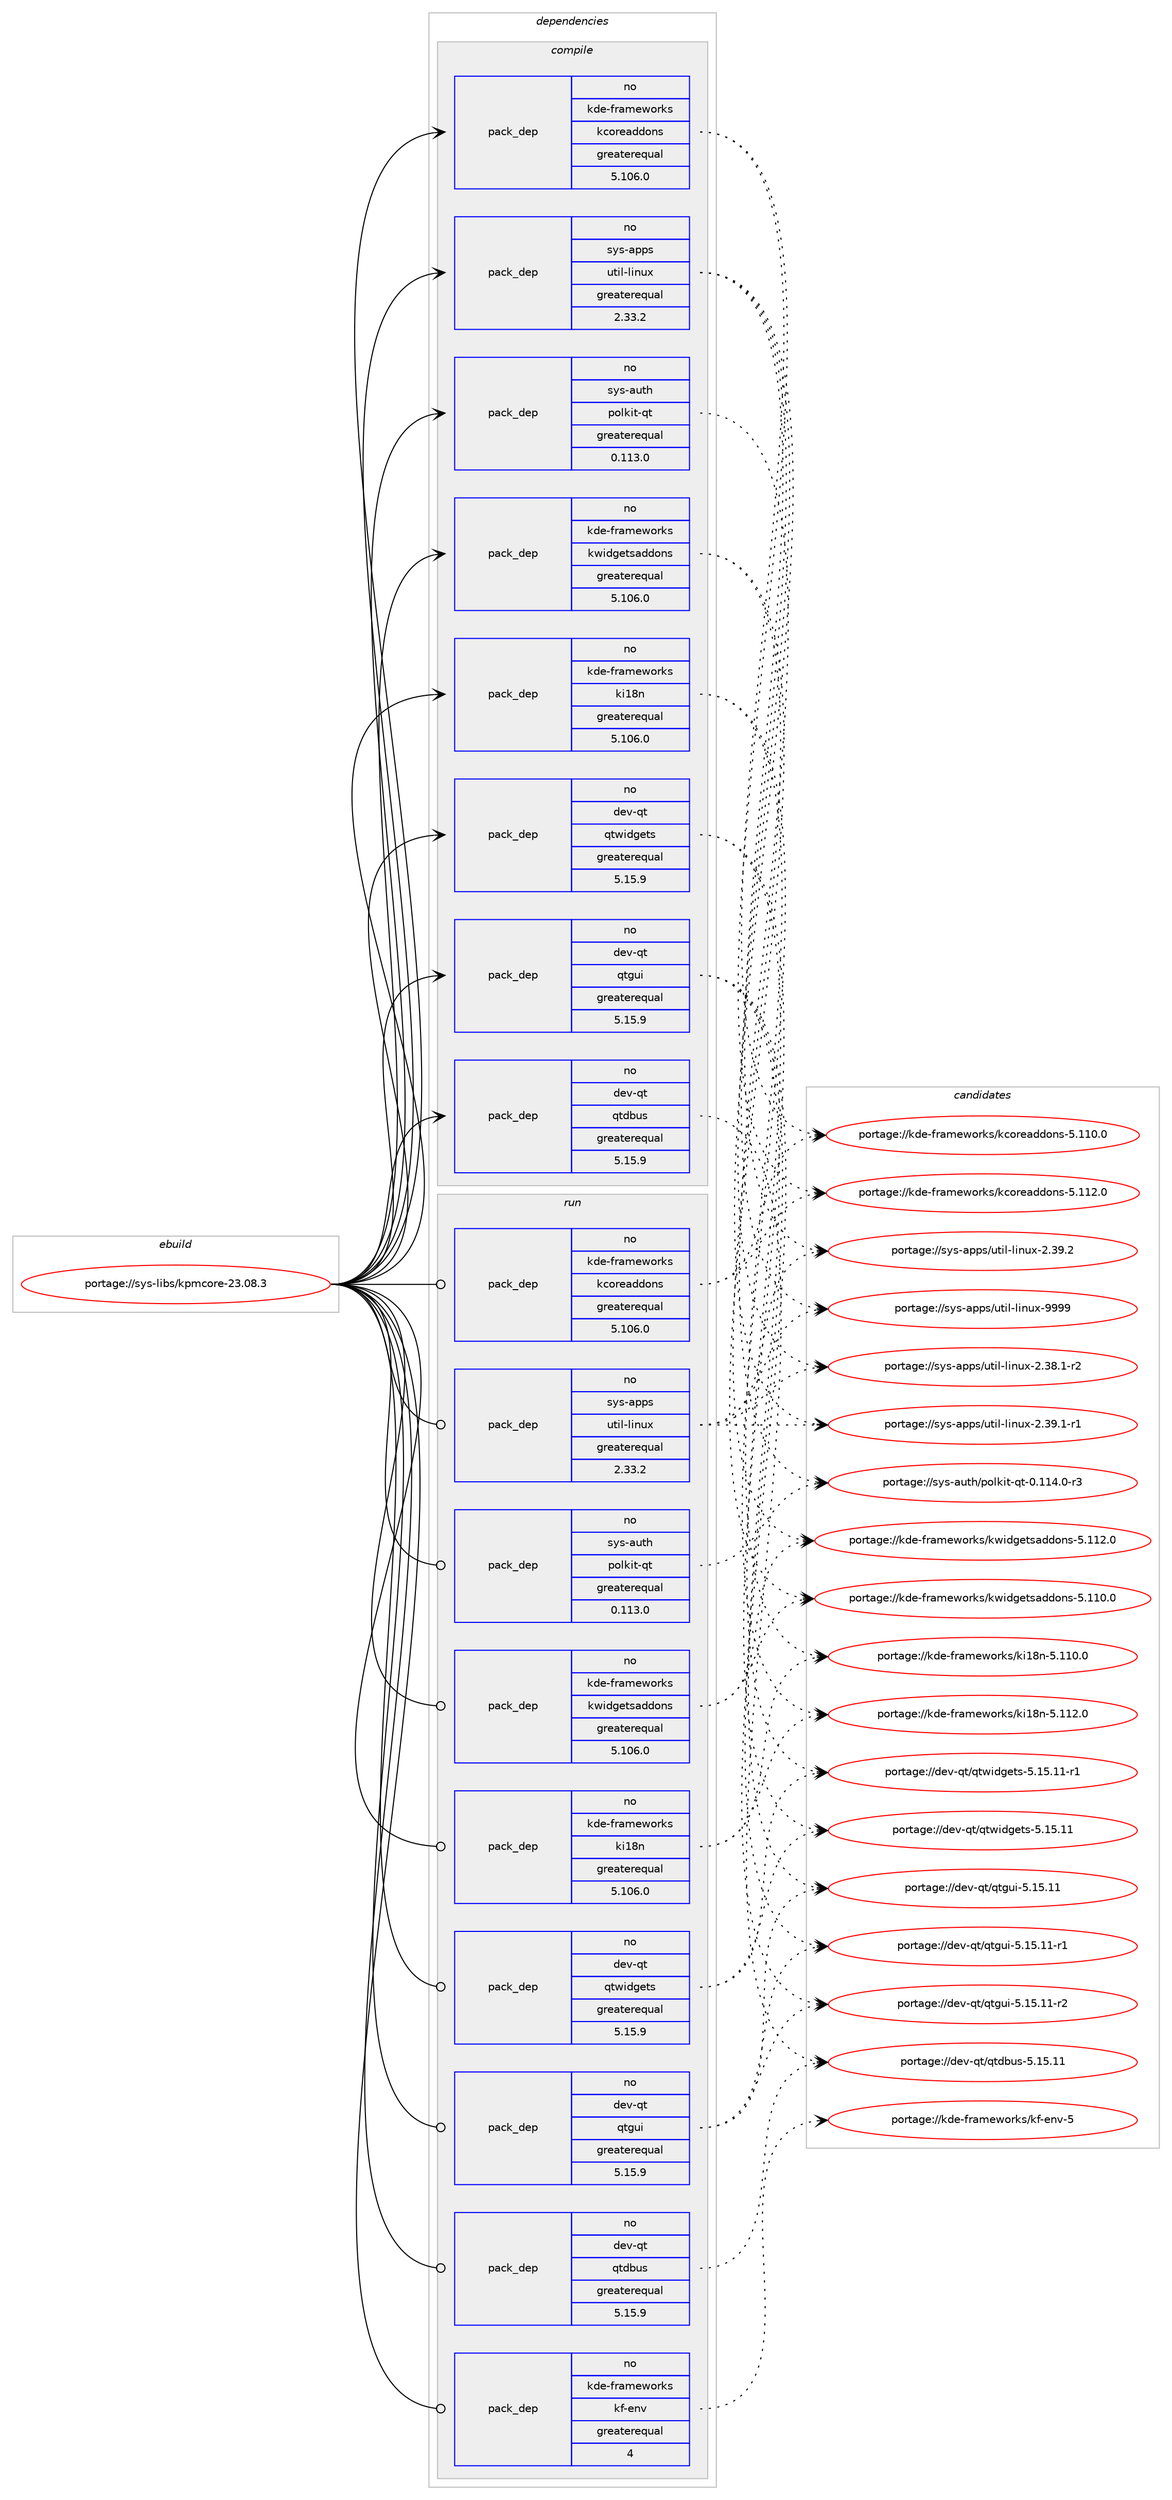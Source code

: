 digraph prolog {

# *************
# Graph options
# *************

newrank=true;
concentrate=true;
compound=true;
graph [rankdir=LR,fontname=Helvetica,fontsize=10,ranksep=1.5];#, ranksep=2.5, nodesep=0.2];
edge  [arrowhead=vee];
node  [fontname=Helvetica,fontsize=10];

# **********
# The ebuild
# **********

subgraph cluster_leftcol {
color=gray;
label=<<i>ebuild</i>>;
id [label="portage://sys-libs/kpmcore-23.08.3", color=red, width=4, href="../sys-libs/kpmcore-23.08.3.svg"];
}

# ****************
# The dependencies
# ****************

subgraph cluster_midcol {
color=gray;
label=<<i>dependencies</i>>;
subgraph cluster_compile {
fillcolor="#eeeeee";
style=filled;
label=<<i>compile</i>>;
# *** BEGIN UNKNOWN DEPENDENCY TYPE (TODO) ***
# id -> package_dependency(portage://sys-libs/kpmcore-23.08.3,install,no,dev-qt,qtcore,none,[,,],[slot(5)],[])
# *** END UNKNOWN DEPENDENCY TYPE (TODO) ***

subgraph pack467 {
dependency567 [label=<<TABLE BORDER="0" CELLBORDER="1" CELLSPACING="0" CELLPADDING="4" WIDTH="220"><TR><TD ROWSPAN="6" CELLPADDING="30">pack_dep</TD></TR><TR><TD WIDTH="110">no</TD></TR><TR><TD>dev-qt</TD></TR><TR><TD>qtdbus</TD></TR><TR><TD>greaterequal</TD></TR><TR><TD>5.15.9</TD></TR></TABLE>>, shape=none, color=blue];
}
id:e -> dependency567:w [weight=20,style="solid",arrowhead="vee"];
subgraph pack468 {
dependency568 [label=<<TABLE BORDER="0" CELLBORDER="1" CELLSPACING="0" CELLPADDING="4" WIDTH="220"><TR><TD ROWSPAN="6" CELLPADDING="30">pack_dep</TD></TR><TR><TD WIDTH="110">no</TD></TR><TR><TD>dev-qt</TD></TR><TR><TD>qtgui</TD></TR><TR><TD>greaterequal</TD></TR><TR><TD>5.15.9</TD></TR></TABLE>>, shape=none, color=blue];
}
id:e -> dependency568:w [weight=20,style="solid",arrowhead="vee"];
subgraph pack469 {
dependency569 [label=<<TABLE BORDER="0" CELLBORDER="1" CELLSPACING="0" CELLPADDING="4" WIDTH="220"><TR><TD ROWSPAN="6" CELLPADDING="30">pack_dep</TD></TR><TR><TD WIDTH="110">no</TD></TR><TR><TD>dev-qt</TD></TR><TR><TD>qtwidgets</TD></TR><TR><TD>greaterequal</TD></TR><TR><TD>5.15.9</TD></TR></TABLE>>, shape=none, color=blue];
}
id:e -> dependency569:w [weight=20,style="solid",arrowhead="vee"];
subgraph pack470 {
dependency570 [label=<<TABLE BORDER="0" CELLBORDER="1" CELLSPACING="0" CELLPADDING="4" WIDTH="220"><TR><TD ROWSPAN="6" CELLPADDING="30">pack_dep</TD></TR><TR><TD WIDTH="110">no</TD></TR><TR><TD>kde-frameworks</TD></TR><TR><TD>kcoreaddons</TD></TR><TR><TD>greaterequal</TD></TR><TR><TD>5.106.0</TD></TR></TABLE>>, shape=none, color=blue];
}
id:e -> dependency570:w [weight=20,style="solid",arrowhead="vee"];
subgraph pack471 {
dependency571 [label=<<TABLE BORDER="0" CELLBORDER="1" CELLSPACING="0" CELLPADDING="4" WIDTH="220"><TR><TD ROWSPAN="6" CELLPADDING="30">pack_dep</TD></TR><TR><TD WIDTH="110">no</TD></TR><TR><TD>kde-frameworks</TD></TR><TR><TD>ki18n</TD></TR><TR><TD>greaterequal</TD></TR><TR><TD>5.106.0</TD></TR></TABLE>>, shape=none, color=blue];
}
id:e -> dependency571:w [weight=20,style="solid",arrowhead="vee"];
subgraph pack472 {
dependency572 [label=<<TABLE BORDER="0" CELLBORDER="1" CELLSPACING="0" CELLPADDING="4" WIDTH="220"><TR><TD ROWSPAN="6" CELLPADDING="30">pack_dep</TD></TR><TR><TD WIDTH="110">no</TD></TR><TR><TD>kde-frameworks</TD></TR><TR><TD>kwidgetsaddons</TD></TR><TR><TD>greaterequal</TD></TR><TR><TD>5.106.0</TD></TR></TABLE>>, shape=none, color=blue];
}
id:e -> dependency572:w [weight=20,style="solid",arrowhead="vee"];
subgraph pack473 {
dependency573 [label=<<TABLE BORDER="0" CELLBORDER="1" CELLSPACING="0" CELLPADDING="4" WIDTH="220"><TR><TD ROWSPAN="6" CELLPADDING="30">pack_dep</TD></TR><TR><TD WIDTH="110">no</TD></TR><TR><TD>sys-apps</TD></TR><TR><TD>util-linux</TD></TR><TR><TD>greaterequal</TD></TR><TR><TD>2.33.2</TD></TR></TABLE>>, shape=none, color=blue];
}
id:e -> dependency573:w [weight=20,style="solid",arrowhead="vee"];
subgraph pack474 {
dependency574 [label=<<TABLE BORDER="0" CELLBORDER="1" CELLSPACING="0" CELLPADDING="4" WIDTH="220"><TR><TD ROWSPAN="6" CELLPADDING="30">pack_dep</TD></TR><TR><TD WIDTH="110">no</TD></TR><TR><TD>sys-auth</TD></TR><TR><TD>polkit-qt</TD></TR><TR><TD>greaterequal</TD></TR><TR><TD>0.113.0</TD></TR></TABLE>>, shape=none, color=blue];
}
id:e -> dependency574:w [weight=20,style="solid",arrowhead="vee"];
}
subgraph cluster_compileandrun {
fillcolor="#eeeeee";
style=filled;
label=<<i>compile and run</i>>;
}
subgraph cluster_run {
fillcolor="#eeeeee";
style=filled;
label=<<i>run</i>>;
# *** BEGIN UNKNOWN DEPENDENCY TYPE (TODO) ***
# id -> package_dependency(portage://sys-libs/kpmcore-23.08.3,run,no,dev-qt,qtcore,none,[,,],[slot(5)],[])
# *** END UNKNOWN DEPENDENCY TYPE (TODO) ***

subgraph pack475 {
dependency575 [label=<<TABLE BORDER="0" CELLBORDER="1" CELLSPACING="0" CELLPADDING="4" WIDTH="220"><TR><TD ROWSPAN="6" CELLPADDING="30">pack_dep</TD></TR><TR><TD WIDTH="110">no</TD></TR><TR><TD>dev-qt</TD></TR><TR><TD>qtdbus</TD></TR><TR><TD>greaterequal</TD></TR><TR><TD>5.15.9</TD></TR></TABLE>>, shape=none, color=blue];
}
id:e -> dependency575:w [weight=20,style="solid",arrowhead="odot"];
subgraph pack476 {
dependency576 [label=<<TABLE BORDER="0" CELLBORDER="1" CELLSPACING="0" CELLPADDING="4" WIDTH="220"><TR><TD ROWSPAN="6" CELLPADDING="30">pack_dep</TD></TR><TR><TD WIDTH="110">no</TD></TR><TR><TD>dev-qt</TD></TR><TR><TD>qtgui</TD></TR><TR><TD>greaterequal</TD></TR><TR><TD>5.15.9</TD></TR></TABLE>>, shape=none, color=blue];
}
id:e -> dependency576:w [weight=20,style="solid",arrowhead="odot"];
subgraph pack477 {
dependency577 [label=<<TABLE BORDER="0" CELLBORDER="1" CELLSPACING="0" CELLPADDING="4" WIDTH="220"><TR><TD ROWSPAN="6" CELLPADDING="30">pack_dep</TD></TR><TR><TD WIDTH="110">no</TD></TR><TR><TD>dev-qt</TD></TR><TR><TD>qtwidgets</TD></TR><TR><TD>greaterequal</TD></TR><TR><TD>5.15.9</TD></TR></TABLE>>, shape=none, color=blue];
}
id:e -> dependency577:w [weight=20,style="solid",arrowhead="odot"];
subgraph pack478 {
dependency578 [label=<<TABLE BORDER="0" CELLBORDER="1" CELLSPACING="0" CELLPADDING="4" WIDTH="220"><TR><TD ROWSPAN="6" CELLPADDING="30">pack_dep</TD></TR><TR><TD WIDTH="110">no</TD></TR><TR><TD>kde-frameworks</TD></TR><TR><TD>kcoreaddons</TD></TR><TR><TD>greaterequal</TD></TR><TR><TD>5.106.0</TD></TR></TABLE>>, shape=none, color=blue];
}
id:e -> dependency578:w [weight=20,style="solid",arrowhead="odot"];
subgraph pack479 {
dependency579 [label=<<TABLE BORDER="0" CELLBORDER="1" CELLSPACING="0" CELLPADDING="4" WIDTH="220"><TR><TD ROWSPAN="6" CELLPADDING="30">pack_dep</TD></TR><TR><TD WIDTH="110">no</TD></TR><TR><TD>kde-frameworks</TD></TR><TR><TD>kf-env</TD></TR><TR><TD>greaterequal</TD></TR><TR><TD>4</TD></TR></TABLE>>, shape=none, color=blue];
}
id:e -> dependency579:w [weight=20,style="solid",arrowhead="odot"];
subgraph pack480 {
dependency580 [label=<<TABLE BORDER="0" CELLBORDER="1" CELLSPACING="0" CELLPADDING="4" WIDTH="220"><TR><TD ROWSPAN="6" CELLPADDING="30">pack_dep</TD></TR><TR><TD WIDTH="110">no</TD></TR><TR><TD>kde-frameworks</TD></TR><TR><TD>ki18n</TD></TR><TR><TD>greaterequal</TD></TR><TR><TD>5.106.0</TD></TR></TABLE>>, shape=none, color=blue];
}
id:e -> dependency580:w [weight=20,style="solid",arrowhead="odot"];
subgraph pack481 {
dependency581 [label=<<TABLE BORDER="0" CELLBORDER="1" CELLSPACING="0" CELLPADDING="4" WIDTH="220"><TR><TD ROWSPAN="6" CELLPADDING="30">pack_dep</TD></TR><TR><TD WIDTH="110">no</TD></TR><TR><TD>kde-frameworks</TD></TR><TR><TD>kwidgetsaddons</TD></TR><TR><TD>greaterequal</TD></TR><TR><TD>5.106.0</TD></TR></TABLE>>, shape=none, color=blue];
}
id:e -> dependency581:w [weight=20,style="solid",arrowhead="odot"];
subgraph pack482 {
dependency582 [label=<<TABLE BORDER="0" CELLBORDER="1" CELLSPACING="0" CELLPADDING="4" WIDTH="220"><TR><TD ROWSPAN="6" CELLPADDING="30">pack_dep</TD></TR><TR><TD WIDTH="110">no</TD></TR><TR><TD>sys-apps</TD></TR><TR><TD>util-linux</TD></TR><TR><TD>greaterequal</TD></TR><TR><TD>2.33.2</TD></TR></TABLE>>, shape=none, color=blue];
}
id:e -> dependency582:w [weight=20,style="solid",arrowhead="odot"];
subgraph pack483 {
dependency583 [label=<<TABLE BORDER="0" CELLBORDER="1" CELLSPACING="0" CELLPADDING="4" WIDTH="220"><TR><TD ROWSPAN="6" CELLPADDING="30">pack_dep</TD></TR><TR><TD WIDTH="110">no</TD></TR><TR><TD>sys-auth</TD></TR><TR><TD>polkit-qt</TD></TR><TR><TD>greaterequal</TD></TR><TR><TD>0.113.0</TD></TR></TABLE>>, shape=none, color=blue];
}
id:e -> dependency583:w [weight=20,style="solid",arrowhead="odot"];
}
}

# **************
# The candidates
# **************

subgraph cluster_choices {
rank=same;
color=gray;
label=<<i>candidates</i>>;

subgraph choice467 {
color=black;
nodesep=1;
choice1001011184511311647113116100981171154553464953464949 [label="portage://dev-qt/qtdbus-5.15.11", color=red, width=4,href="../dev-qt/qtdbus-5.15.11.svg"];
dependency567:e -> choice1001011184511311647113116100981171154553464953464949:w [style=dotted,weight="100"];
}
subgraph choice468 {
color=black;
nodesep=1;
choice10010111845113116471131161031171054553464953464949 [label="portage://dev-qt/qtgui-5.15.11", color=red, width=4,href="../dev-qt/qtgui-5.15.11.svg"];
choice100101118451131164711311610311710545534649534649494511449 [label="portage://dev-qt/qtgui-5.15.11-r1", color=red, width=4,href="../dev-qt/qtgui-5.15.11-r1.svg"];
choice100101118451131164711311610311710545534649534649494511450 [label="portage://dev-qt/qtgui-5.15.11-r2", color=red, width=4,href="../dev-qt/qtgui-5.15.11-r2.svg"];
dependency568:e -> choice10010111845113116471131161031171054553464953464949:w [style=dotted,weight="100"];
dependency568:e -> choice100101118451131164711311610311710545534649534649494511449:w [style=dotted,weight="100"];
dependency568:e -> choice100101118451131164711311610311710545534649534649494511450:w [style=dotted,weight="100"];
}
subgraph choice469 {
color=black;
nodesep=1;
choice10010111845113116471131161191051001031011161154553464953464949 [label="portage://dev-qt/qtwidgets-5.15.11", color=red, width=4,href="../dev-qt/qtwidgets-5.15.11.svg"];
choice100101118451131164711311611910510010310111611545534649534649494511449 [label="portage://dev-qt/qtwidgets-5.15.11-r1", color=red, width=4,href="../dev-qt/qtwidgets-5.15.11-r1.svg"];
dependency569:e -> choice10010111845113116471131161191051001031011161154553464953464949:w [style=dotted,weight="100"];
dependency569:e -> choice100101118451131164711311611910510010310111611545534649534649494511449:w [style=dotted,weight="100"];
}
subgraph choice470 {
color=black;
nodesep=1;
choice10710010145102114971091011191111141071154710799111114101971001001111101154553464949484648 [label="portage://kde-frameworks/kcoreaddons-5.110.0", color=red, width=4,href="../kde-frameworks/kcoreaddons-5.110.0.svg"];
choice10710010145102114971091011191111141071154710799111114101971001001111101154553464949504648 [label="portage://kde-frameworks/kcoreaddons-5.112.0", color=red, width=4,href="../kde-frameworks/kcoreaddons-5.112.0.svg"];
dependency570:e -> choice10710010145102114971091011191111141071154710799111114101971001001111101154553464949484648:w [style=dotted,weight="100"];
dependency570:e -> choice10710010145102114971091011191111141071154710799111114101971001001111101154553464949504648:w [style=dotted,weight="100"];
}
subgraph choice471 {
color=black;
nodesep=1;
choice10710010145102114971091011191111141071154710710549561104553464949484648 [label="portage://kde-frameworks/ki18n-5.110.0", color=red, width=4,href="../kde-frameworks/ki18n-5.110.0.svg"];
choice10710010145102114971091011191111141071154710710549561104553464949504648 [label="portage://kde-frameworks/ki18n-5.112.0", color=red, width=4,href="../kde-frameworks/ki18n-5.112.0.svg"];
dependency571:e -> choice10710010145102114971091011191111141071154710710549561104553464949484648:w [style=dotted,weight="100"];
dependency571:e -> choice10710010145102114971091011191111141071154710710549561104553464949504648:w [style=dotted,weight="100"];
}
subgraph choice472 {
color=black;
nodesep=1;
choice107100101451021149710910111911111410711547107119105100103101116115971001001111101154553464949484648 [label="portage://kde-frameworks/kwidgetsaddons-5.110.0", color=red, width=4,href="../kde-frameworks/kwidgetsaddons-5.110.0.svg"];
choice107100101451021149710910111911111410711547107119105100103101116115971001001111101154553464949504648 [label="portage://kde-frameworks/kwidgetsaddons-5.112.0", color=red, width=4,href="../kde-frameworks/kwidgetsaddons-5.112.0.svg"];
dependency572:e -> choice107100101451021149710910111911111410711547107119105100103101116115971001001111101154553464949484648:w [style=dotted,weight="100"];
dependency572:e -> choice107100101451021149710910111911111410711547107119105100103101116115971001001111101154553464949504648:w [style=dotted,weight="100"];
}
subgraph choice473 {
color=black;
nodesep=1;
choice11512111545971121121154711711610510845108105110117120455046515646494511450 [label="portage://sys-apps/util-linux-2.38.1-r2", color=red, width=4,href="../sys-apps/util-linux-2.38.1-r2.svg"];
choice11512111545971121121154711711610510845108105110117120455046515746494511449 [label="portage://sys-apps/util-linux-2.39.1-r1", color=red, width=4,href="../sys-apps/util-linux-2.39.1-r1.svg"];
choice1151211154597112112115471171161051084510810511011712045504651574650 [label="portage://sys-apps/util-linux-2.39.2", color=red, width=4,href="../sys-apps/util-linux-2.39.2.svg"];
choice115121115459711211211547117116105108451081051101171204557575757 [label="portage://sys-apps/util-linux-9999", color=red, width=4,href="../sys-apps/util-linux-9999.svg"];
dependency573:e -> choice11512111545971121121154711711610510845108105110117120455046515646494511450:w [style=dotted,weight="100"];
dependency573:e -> choice11512111545971121121154711711610510845108105110117120455046515746494511449:w [style=dotted,weight="100"];
dependency573:e -> choice1151211154597112112115471171161051084510810511011712045504651574650:w [style=dotted,weight="100"];
dependency573:e -> choice115121115459711211211547117116105108451081051101171204557575757:w [style=dotted,weight="100"];
}
subgraph choice474 {
color=black;
nodesep=1;
choice1151211154597117116104471121111081071051164511311645484649495246484511451 [label="portage://sys-auth/polkit-qt-0.114.0-r3", color=red, width=4,href="../sys-auth/polkit-qt-0.114.0-r3.svg"];
dependency574:e -> choice1151211154597117116104471121111081071051164511311645484649495246484511451:w [style=dotted,weight="100"];
}
subgraph choice475 {
color=black;
nodesep=1;
choice1001011184511311647113116100981171154553464953464949 [label="portage://dev-qt/qtdbus-5.15.11", color=red, width=4,href="../dev-qt/qtdbus-5.15.11.svg"];
dependency575:e -> choice1001011184511311647113116100981171154553464953464949:w [style=dotted,weight="100"];
}
subgraph choice476 {
color=black;
nodesep=1;
choice10010111845113116471131161031171054553464953464949 [label="portage://dev-qt/qtgui-5.15.11", color=red, width=4,href="../dev-qt/qtgui-5.15.11.svg"];
choice100101118451131164711311610311710545534649534649494511449 [label="portage://dev-qt/qtgui-5.15.11-r1", color=red, width=4,href="../dev-qt/qtgui-5.15.11-r1.svg"];
choice100101118451131164711311610311710545534649534649494511450 [label="portage://dev-qt/qtgui-5.15.11-r2", color=red, width=4,href="../dev-qt/qtgui-5.15.11-r2.svg"];
dependency576:e -> choice10010111845113116471131161031171054553464953464949:w [style=dotted,weight="100"];
dependency576:e -> choice100101118451131164711311610311710545534649534649494511449:w [style=dotted,weight="100"];
dependency576:e -> choice100101118451131164711311610311710545534649534649494511450:w [style=dotted,weight="100"];
}
subgraph choice477 {
color=black;
nodesep=1;
choice10010111845113116471131161191051001031011161154553464953464949 [label="portage://dev-qt/qtwidgets-5.15.11", color=red, width=4,href="../dev-qt/qtwidgets-5.15.11.svg"];
choice100101118451131164711311611910510010310111611545534649534649494511449 [label="portage://dev-qt/qtwidgets-5.15.11-r1", color=red, width=4,href="../dev-qt/qtwidgets-5.15.11-r1.svg"];
dependency577:e -> choice10010111845113116471131161191051001031011161154553464953464949:w [style=dotted,weight="100"];
dependency577:e -> choice100101118451131164711311611910510010310111611545534649534649494511449:w [style=dotted,weight="100"];
}
subgraph choice478 {
color=black;
nodesep=1;
choice10710010145102114971091011191111141071154710799111114101971001001111101154553464949484648 [label="portage://kde-frameworks/kcoreaddons-5.110.0", color=red, width=4,href="../kde-frameworks/kcoreaddons-5.110.0.svg"];
choice10710010145102114971091011191111141071154710799111114101971001001111101154553464949504648 [label="portage://kde-frameworks/kcoreaddons-5.112.0", color=red, width=4,href="../kde-frameworks/kcoreaddons-5.112.0.svg"];
dependency578:e -> choice10710010145102114971091011191111141071154710799111114101971001001111101154553464949484648:w [style=dotted,weight="100"];
dependency578:e -> choice10710010145102114971091011191111141071154710799111114101971001001111101154553464949504648:w [style=dotted,weight="100"];
}
subgraph choice479 {
color=black;
nodesep=1;
choice107100101451021149710910111911111410711547107102451011101184553 [label="portage://kde-frameworks/kf-env-5", color=red, width=4,href="../kde-frameworks/kf-env-5.svg"];
dependency579:e -> choice107100101451021149710910111911111410711547107102451011101184553:w [style=dotted,weight="100"];
}
subgraph choice480 {
color=black;
nodesep=1;
choice10710010145102114971091011191111141071154710710549561104553464949484648 [label="portage://kde-frameworks/ki18n-5.110.0", color=red, width=4,href="../kde-frameworks/ki18n-5.110.0.svg"];
choice10710010145102114971091011191111141071154710710549561104553464949504648 [label="portage://kde-frameworks/ki18n-5.112.0", color=red, width=4,href="../kde-frameworks/ki18n-5.112.0.svg"];
dependency580:e -> choice10710010145102114971091011191111141071154710710549561104553464949484648:w [style=dotted,weight="100"];
dependency580:e -> choice10710010145102114971091011191111141071154710710549561104553464949504648:w [style=dotted,weight="100"];
}
subgraph choice481 {
color=black;
nodesep=1;
choice107100101451021149710910111911111410711547107119105100103101116115971001001111101154553464949484648 [label="portage://kde-frameworks/kwidgetsaddons-5.110.0", color=red, width=4,href="../kde-frameworks/kwidgetsaddons-5.110.0.svg"];
choice107100101451021149710910111911111410711547107119105100103101116115971001001111101154553464949504648 [label="portage://kde-frameworks/kwidgetsaddons-5.112.0", color=red, width=4,href="../kde-frameworks/kwidgetsaddons-5.112.0.svg"];
dependency581:e -> choice107100101451021149710910111911111410711547107119105100103101116115971001001111101154553464949484648:w [style=dotted,weight="100"];
dependency581:e -> choice107100101451021149710910111911111410711547107119105100103101116115971001001111101154553464949504648:w [style=dotted,weight="100"];
}
subgraph choice482 {
color=black;
nodesep=1;
choice11512111545971121121154711711610510845108105110117120455046515646494511450 [label="portage://sys-apps/util-linux-2.38.1-r2", color=red, width=4,href="../sys-apps/util-linux-2.38.1-r2.svg"];
choice11512111545971121121154711711610510845108105110117120455046515746494511449 [label="portage://sys-apps/util-linux-2.39.1-r1", color=red, width=4,href="../sys-apps/util-linux-2.39.1-r1.svg"];
choice1151211154597112112115471171161051084510810511011712045504651574650 [label="portage://sys-apps/util-linux-2.39.2", color=red, width=4,href="../sys-apps/util-linux-2.39.2.svg"];
choice115121115459711211211547117116105108451081051101171204557575757 [label="portage://sys-apps/util-linux-9999", color=red, width=4,href="../sys-apps/util-linux-9999.svg"];
dependency582:e -> choice11512111545971121121154711711610510845108105110117120455046515646494511450:w [style=dotted,weight="100"];
dependency582:e -> choice11512111545971121121154711711610510845108105110117120455046515746494511449:w [style=dotted,weight="100"];
dependency582:e -> choice1151211154597112112115471171161051084510810511011712045504651574650:w [style=dotted,weight="100"];
dependency582:e -> choice115121115459711211211547117116105108451081051101171204557575757:w [style=dotted,weight="100"];
}
subgraph choice483 {
color=black;
nodesep=1;
choice1151211154597117116104471121111081071051164511311645484649495246484511451 [label="portage://sys-auth/polkit-qt-0.114.0-r3", color=red, width=4,href="../sys-auth/polkit-qt-0.114.0-r3.svg"];
dependency583:e -> choice1151211154597117116104471121111081071051164511311645484649495246484511451:w [style=dotted,weight="100"];
}
}

}
